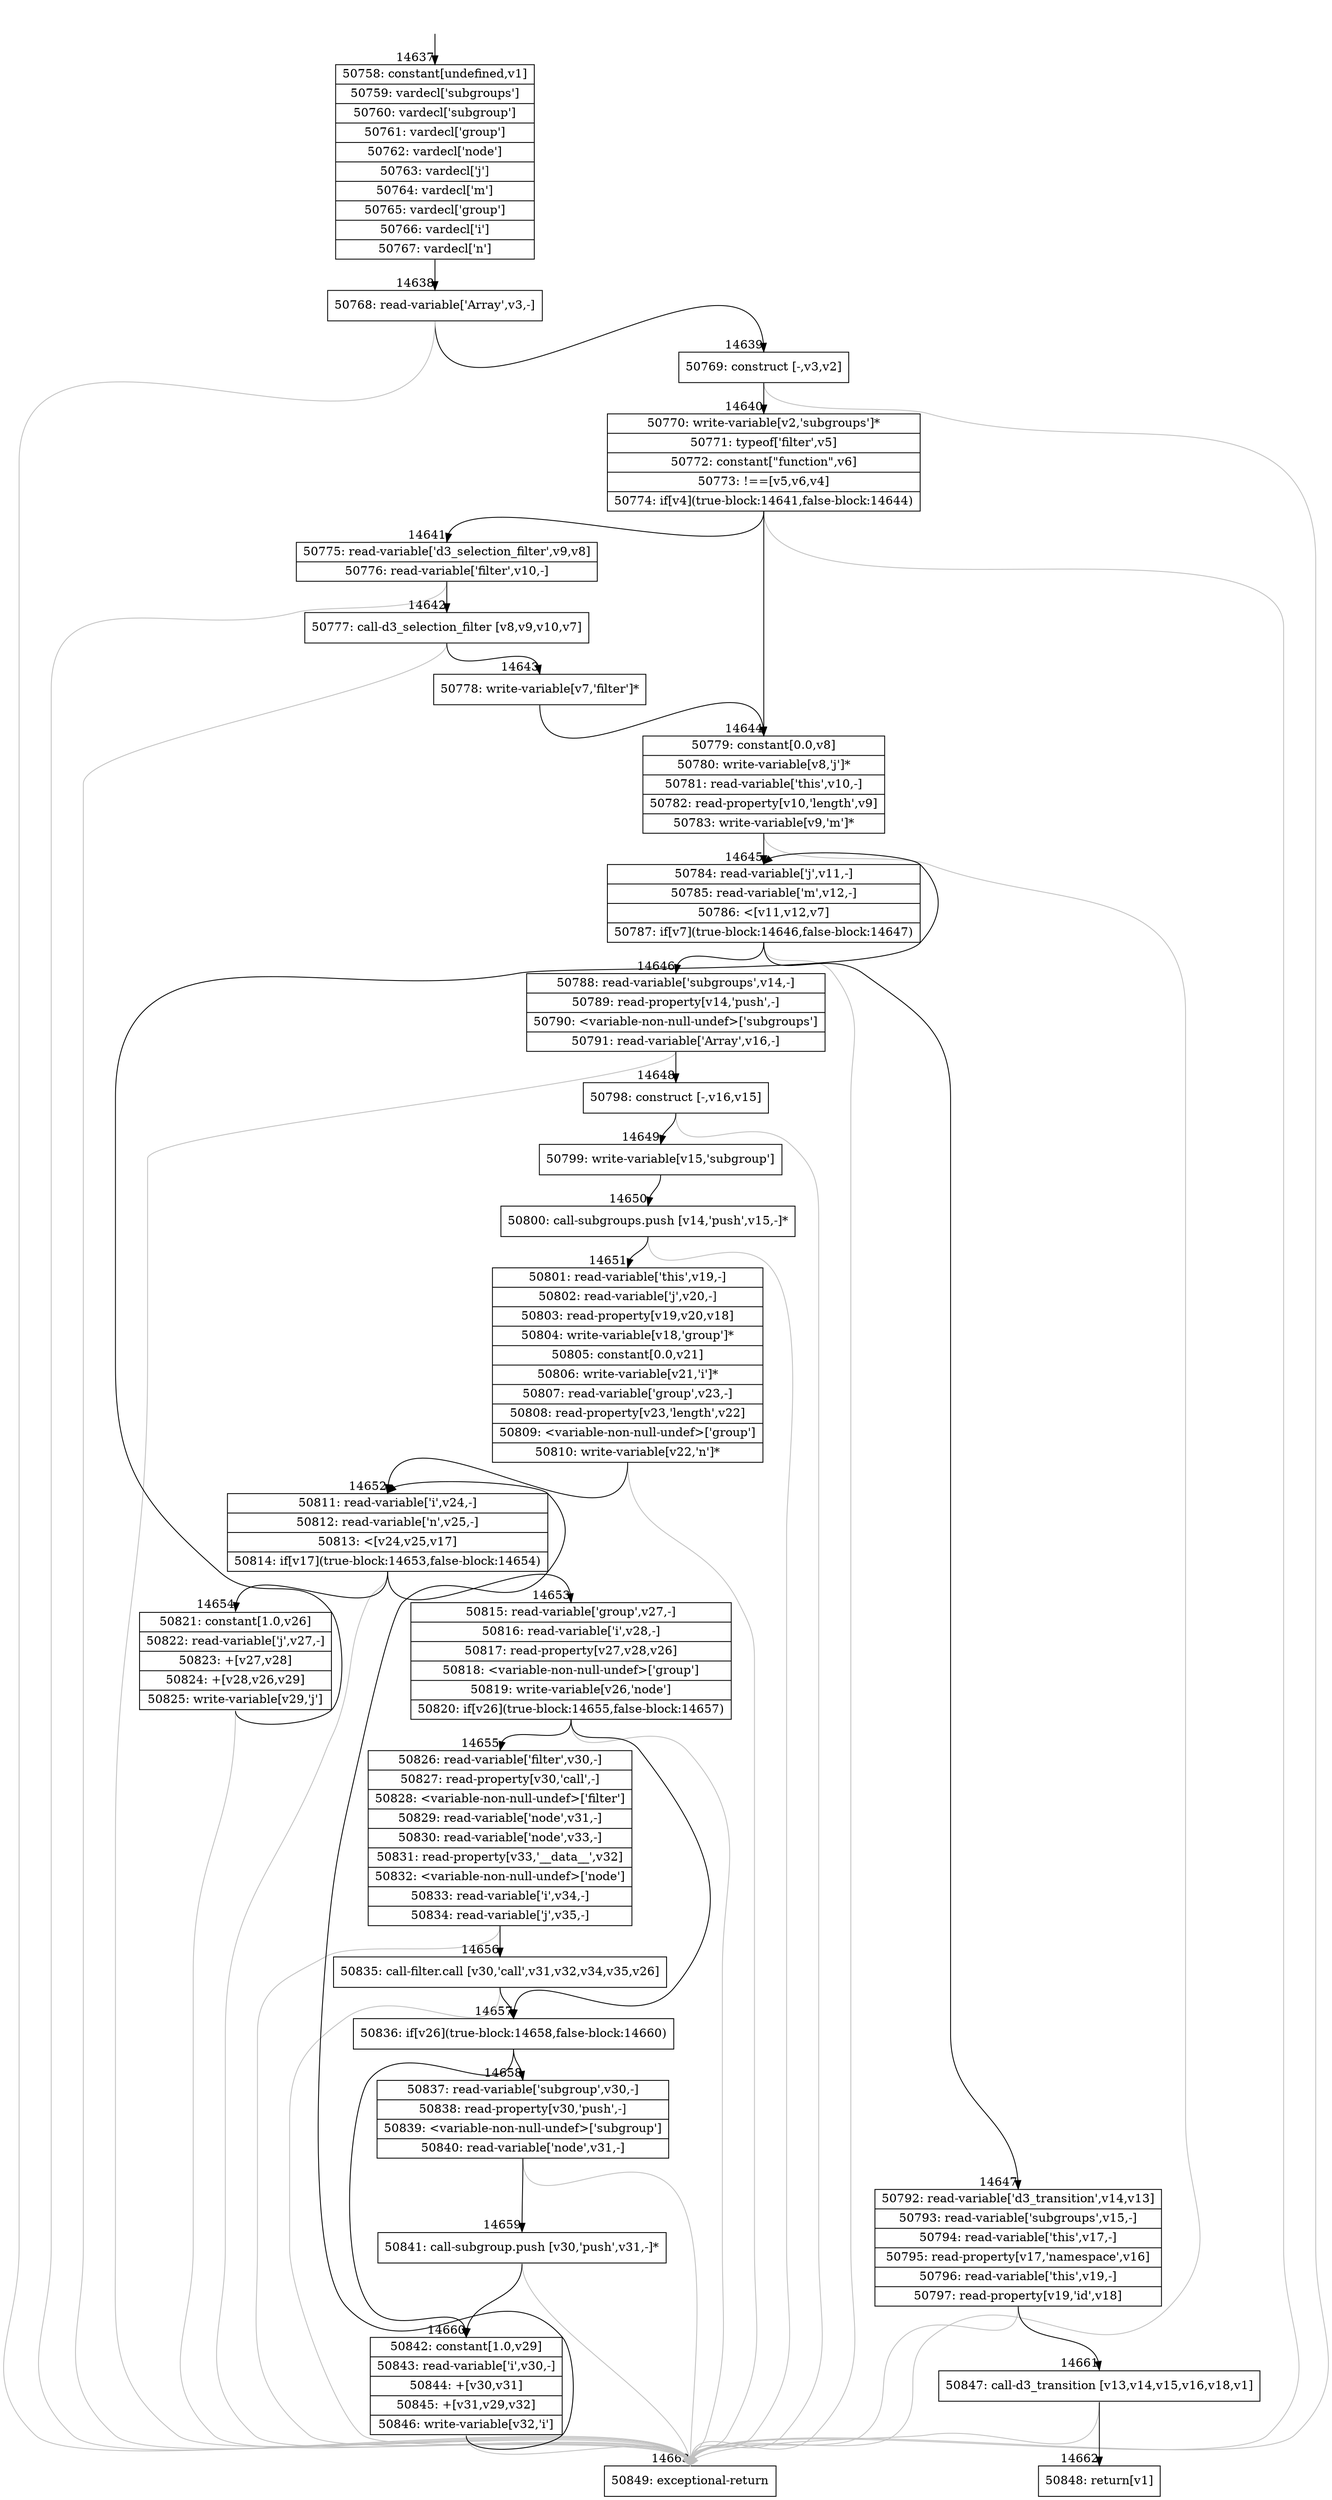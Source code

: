 digraph {
rankdir="TD"
BB_entry1358[shape=none,label=""];
BB_entry1358 -> BB14637 [tailport=s, headport=n, headlabel="    14637"]
BB14637 [shape=record label="{50758: constant[undefined,v1]|50759: vardecl['subgroups']|50760: vardecl['subgroup']|50761: vardecl['group']|50762: vardecl['node']|50763: vardecl['j']|50764: vardecl['m']|50765: vardecl['group']|50766: vardecl['i']|50767: vardecl['n']}" ] 
BB14637 -> BB14638 [tailport=s, headport=n, headlabel="      14638"]
BB14638 [shape=record label="{50768: read-variable['Array',v3,-]}" ] 
BB14638 -> BB14639 [tailport=s, headport=n, headlabel="      14639"]
BB14638 -> BB14663 [tailport=s, headport=n, color=gray, headlabel="      14663"]
BB14639 [shape=record label="{50769: construct [-,v3,v2]}" ] 
BB14639 -> BB14640 [tailport=s, headport=n, headlabel="      14640"]
BB14639 -> BB14663 [tailport=s, headport=n, color=gray]
BB14640 [shape=record label="{50770: write-variable[v2,'subgroups']*|50771: typeof['filter',v5]|50772: constant[\"function\",v6]|50773: !==[v5,v6,v4]|50774: if[v4](true-block:14641,false-block:14644)}" ] 
BB14640 -> BB14641 [tailport=s, headport=n, headlabel="      14641"]
BB14640 -> BB14644 [tailport=s, headport=n, headlabel="      14644"]
BB14640 -> BB14663 [tailport=s, headport=n, color=gray]
BB14641 [shape=record label="{50775: read-variable['d3_selection_filter',v9,v8]|50776: read-variable['filter',v10,-]}" ] 
BB14641 -> BB14642 [tailport=s, headport=n, headlabel="      14642"]
BB14641 -> BB14663 [tailport=s, headport=n, color=gray]
BB14642 [shape=record label="{50777: call-d3_selection_filter [v8,v9,v10,v7]}" ] 
BB14642 -> BB14643 [tailport=s, headport=n, headlabel="      14643"]
BB14642 -> BB14663 [tailport=s, headport=n, color=gray]
BB14643 [shape=record label="{50778: write-variable[v7,'filter']*}" ] 
BB14643 -> BB14644 [tailport=s, headport=n]
BB14644 [shape=record label="{50779: constant[0.0,v8]|50780: write-variable[v8,'j']*|50781: read-variable['this',v10,-]|50782: read-property[v10,'length',v9]|50783: write-variable[v9,'m']*}" ] 
BB14644 -> BB14645 [tailport=s, headport=n, headlabel="      14645"]
BB14644 -> BB14663 [tailport=s, headport=n, color=gray]
BB14645 [shape=record label="{50784: read-variable['j',v11,-]|50785: read-variable['m',v12,-]|50786: \<[v11,v12,v7]|50787: if[v7](true-block:14646,false-block:14647)}" ] 
BB14645 -> BB14646 [tailport=s, headport=n, headlabel="      14646"]
BB14645 -> BB14647 [tailport=s, headport=n, headlabel="      14647"]
BB14645 -> BB14663 [tailport=s, headport=n, color=gray]
BB14646 [shape=record label="{50788: read-variable['subgroups',v14,-]|50789: read-property[v14,'push',-]|50790: \<variable-non-null-undef\>['subgroups']|50791: read-variable['Array',v16,-]}" ] 
BB14646 -> BB14648 [tailport=s, headport=n, headlabel="      14648"]
BB14646 -> BB14663 [tailport=s, headport=n, color=gray]
BB14647 [shape=record label="{50792: read-variable['d3_transition',v14,v13]|50793: read-variable['subgroups',v15,-]|50794: read-variable['this',v17,-]|50795: read-property[v17,'namespace',v16]|50796: read-variable['this',v19,-]|50797: read-property[v19,'id',v18]}" ] 
BB14647 -> BB14661 [tailport=s, headport=n, headlabel="      14661"]
BB14647 -> BB14663 [tailport=s, headport=n, color=gray]
BB14648 [shape=record label="{50798: construct [-,v16,v15]}" ] 
BB14648 -> BB14649 [tailport=s, headport=n, headlabel="      14649"]
BB14648 -> BB14663 [tailport=s, headport=n, color=gray]
BB14649 [shape=record label="{50799: write-variable[v15,'subgroup']}" ] 
BB14649 -> BB14650 [tailport=s, headport=n, headlabel="      14650"]
BB14650 [shape=record label="{50800: call-subgroups.push [v14,'push',v15,-]*}" ] 
BB14650 -> BB14651 [tailport=s, headport=n, headlabel="      14651"]
BB14650 -> BB14663 [tailport=s, headport=n, color=gray]
BB14651 [shape=record label="{50801: read-variable['this',v19,-]|50802: read-variable['j',v20,-]|50803: read-property[v19,v20,v18]|50804: write-variable[v18,'group']*|50805: constant[0.0,v21]|50806: write-variable[v21,'i']*|50807: read-variable['group',v23,-]|50808: read-property[v23,'length',v22]|50809: \<variable-non-null-undef\>['group']|50810: write-variable[v22,'n']*}" ] 
BB14651 -> BB14652 [tailport=s, headport=n, headlabel="      14652"]
BB14651 -> BB14663 [tailport=s, headport=n, color=gray]
BB14652 [shape=record label="{50811: read-variable['i',v24,-]|50812: read-variable['n',v25,-]|50813: \<[v24,v25,v17]|50814: if[v17](true-block:14653,false-block:14654)}" ] 
BB14652 -> BB14653 [tailport=s, headport=n, headlabel="      14653"]
BB14652 -> BB14654 [tailport=s, headport=n, headlabel="      14654"]
BB14652 -> BB14663 [tailport=s, headport=n, color=gray]
BB14653 [shape=record label="{50815: read-variable['group',v27,-]|50816: read-variable['i',v28,-]|50817: read-property[v27,v28,v26]|50818: \<variable-non-null-undef\>['group']|50819: write-variable[v26,'node']|50820: if[v26](true-block:14655,false-block:14657)}" ] 
BB14653 -> BB14657 [tailport=s, headport=n, headlabel="      14657"]
BB14653 -> BB14655 [tailport=s, headport=n, headlabel="      14655"]
BB14653 -> BB14663 [tailport=s, headport=n, color=gray]
BB14654 [shape=record label="{50821: constant[1.0,v26]|50822: read-variable['j',v27,-]|50823: +[v27,v28]|50824: +[v28,v26,v29]|50825: write-variable[v29,'j']}" ] 
BB14654 -> BB14645 [tailport=s, headport=n]
BB14654 -> BB14663 [tailport=s, headport=n, color=gray]
BB14655 [shape=record label="{50826: read-variable['filter',v30,-]|50827: read-property[v30,'call',-]|50828: \<variable-non-null-undef\>['filter']|50829: read-variable['node',v31,-]|50830: read-variable['node',v33,-]|50831: read-property[v33,'__data__',v32]|50832: \<variable-non-null-undef\>['node']|50833: read-variable['i',v34,-]|50834: read-variable['j',v35,-]}" ] 
BB14655 -> BB14656 [tailport=s, headport=n, headlabel="      14656"]
BB14655 -> BB14663 [tailport=s, headport=n, color=gray]
BB14656 [shape=record label="{50835: call-filter.call [v30,'call',v31,v32,v34,v35,v26]}" ] 
BB14656 -> BB14657 [tailport=s, headport=n]
BB14656 -> BB14663 [tailport=s, headport=n, color=gray]
BB14657 [shape=record label="{50836: if[v26](true-block:14658,false-block:14660)}" ] 
BB14657 -> BB14658 [tailport=s, headport=n, headlabel="      14658"]
BB14657 -> BB14660 [tailport=s, headport=n, headlabel="      14660"]
BB14658 [shape=record label="{50837: read-variable['subgroup',v30,-]|50838: read-property[v30,'push',-]|50839: \<variable-non-null-undef\>['subgroup']|50840: read-variable['node',v31,-]}" ] 
BB14658 -> BB14659 [tailport=s, headport=n, headlabel="      14659"]
BB14658 -> BB14663 [tailport=s, headport=n, color=gray]
BB14659 [shape=record label="{50841: call-subgroup.push [v30,'push',v31,-]*}" ] 
BB14659 -> BB14660 [tailport=s, headport=n]
BB14659 -> BB14663 [tailport=s, headport=n, color=gray]
BB14660 [shape=record label="{50842: constant[1.0,v29]|50843: read-variable['i',v30,-]|50844: +[v30,v31]|50845: +[v31,v29,v32]|50846: write-variable[v32,'i']}" ] 
BB14660 -> BB14652 [tailport=s, headport=n]
BB14660 -> BB14663 [tailport=s, headport=n, color=gray]
BB14661 [shape=record label="{50847: call-d3_transition [v13,v14,v15,v16,v18,v1]}" ] 
BB14661 -> BB14662 [tailport=s, headport=n, headlabel="      14662"]
BB14661 -> BB14663 [tailport=s, headport=n, color=gray]
BB14662 [shape=record label="{50848: return[v1]}" ] 
BB14663 [shape=record label="{50849: exceptional-return}" ] 
//#$~ 8683
}
